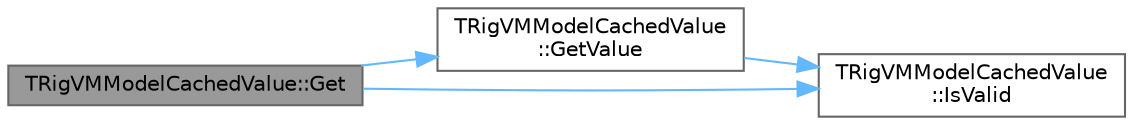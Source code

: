digraph "TRigVMModelCachedValue::Get"
{
 // INTERACTIVE_SVG=YES
 // LATEX_PDF_SIZE
  bgcolor="transparent";
  edge [fontname=Helvetica,fontsize=10,labelfontname=Helvetica,labelfontsize=10];
  node [fontname=Helvetica,fontsize=10,shape=box,height=0.2,width=0.4];
  rankdir="LR";
  Node1 [id="Node000001",label="TRigVMModelCachedValue::Get",height=0.2,width=0.4,color="gray40", fillcolor="grey60", style="filled", fontcolor="black",tooltip=" "];
  Node1 -> Node2 [id="edge1_Node000001_Node000002",color="steelblue1",style="solid",tooltip=" "];
  Node2 [id="Node000002",label="TRigVMModelCachedValue\l::GetValue",height=0.2,width=0.4,color="grey40", fillcolor="white", style="filled",URL="$db/d03/classTRigVMModelCachedValue.html#ac0ff2228482cef8b7e44b61d16e32423",tooltip=" "];
  Node2 -> Node3 [id="edge2_Node000002_Node000003",color="steelblue1",style="solid",tooltip=" "];
  Node3 [id="Node000003",label="TRigVMModelCachedValue\l::IsValid",height=0.2,width=0.4,color="grey40", fillcolor="white", style="filled",URL="$db/d03/classTRigVMModelCachedValue.html#a40aab8c958e2359d50871fe7911cb0b2",tooltip=" "];
  Node1 -> Node3 [id="edge3_Node000001_Node000003",color="steelblue1",style="solid",tooltip=" "];
}
